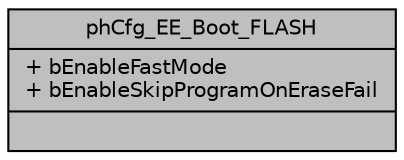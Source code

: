 digraph "phCfg_EE_Boot_FLASH"
{
  edge [fontname="Helvetica",fontsize="10",labelfontname="Helvetica",labelfontsize="10"];
  node [fontname="Helvetica",fontsize="10",shape=record];
  Node0 [label="{phCfg_EE_Boot_FLASH\n|+ bEnableFastMode\l+ bEnableSkipProgramOnEraseFail\l|}",height=0.2,width=0.4,color="black", fillcolor="grey75", style="filled", fontcolor="black"];
}
